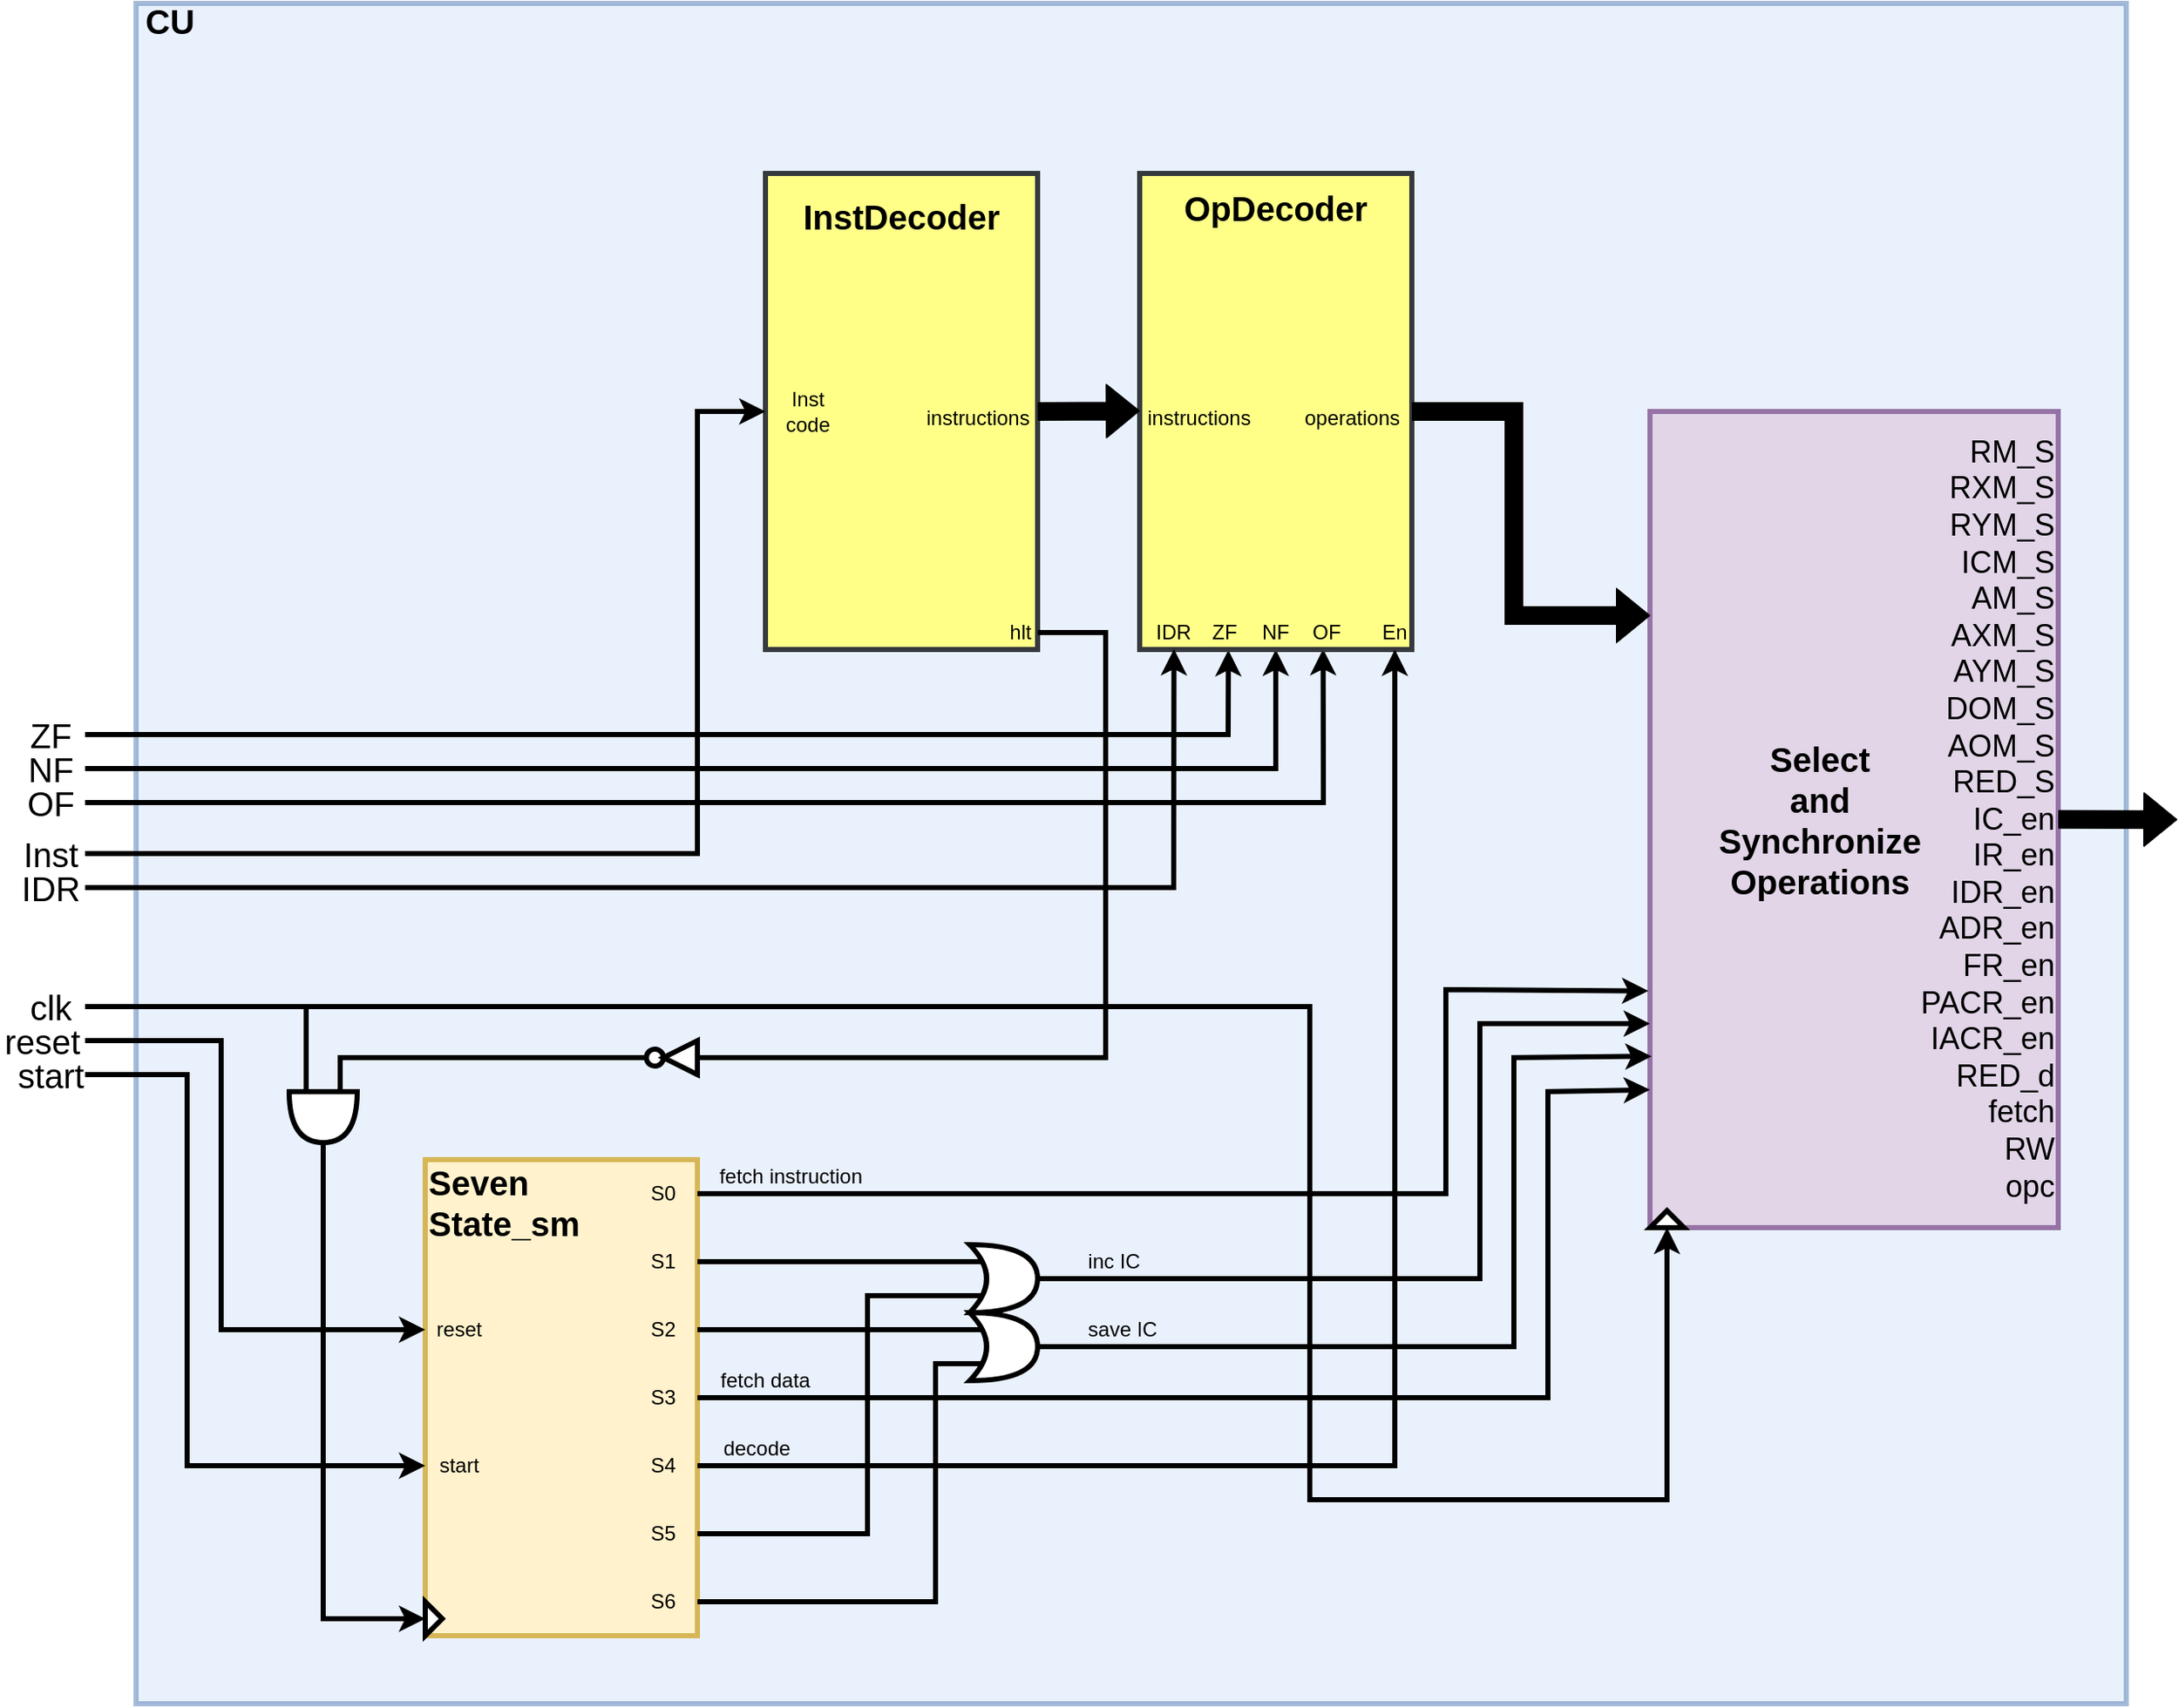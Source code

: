 <mxfile version="15.6.3" type="device"><diagram id="tiPYOLJ3HJPdIUF6NPs5" name="Page-1"><mxGraphModel dx="2844" dy="2484" grid="1" gridSize="10" guides="1" tooltips="1" connect="1" arrows="1" fold="1" page="1" pageScale="1" pageWidth="850" pageHeight="1100" math="0" shadow="0"><root><mxCell id="0"/><mxCell id="1" parent="0"/><mxCell id="ISi9uwdID4XbXrTI5opR-63" value="" style="rounded=0;whiteSpace=wrap;html=1;fillColor=#dae8fc;strokeColor=#6c8ebf;opacity=60;strokeWidth=3;" parent="1" vertex="1"><mxGeometry x="110" y="-280" width="1170" height="1000" as="geometry"/></mxCell><mxCell id="k2GPdov6y3V2ZTB3L7f--1" value="Inst" style="text;html=1;strokeColor=none;fillColor=none;align=center;verticalAlign=middle;whiteSpace=wrap;rounded=0;strokeWidth=3;fontSize=20;" parent="1" vertex="1"><mxGeometry x="40" y="210" width="40" height="20" as="geometry"/></mxCell><mxCell id="k2GPdov6y3V2ZTB3L7f--3" value="ZF" style="text;html=1;strokeColor=none;fillColor=none;align=center;verticalAlign=middle;whiteSpace=wrap;rounded=0;strokeWidth=3;fontSize=20;" parent="1" vertex="1"><mxGeometry x="40" y="140" width="40" height="20" as="geometry"/></mxCell><mxCell id="k2GPdov6y3V2ZTB3L7f--4" value="NF" style="text;html=1;strokeColor=none;fillColor=none;align=center;verticalAlign=middle;whiteSpace=wrap;rounded=0;strokeWidth=3;fontSize=20;" parent="1" vertex="1"><mxGeometry x="40" y="160" width="40" height="20" as="geometry"/></mxCell><mxCell id="k2GPdov6y3V2ZTB3L7f--5" value="OF" style="text;html=1;strokeColor=none;fillColor=none;align=center;verticalAlign=middle;whiteSpace=wrap;rounded=0;strokeWidth=3;fontSize=20;" parent="1" vertex="1"><mxGeometry x="40" y="180" width="40" height="20" as="geometry"/></mxCell><mxCell id="k2GPdov6y3V2ZTB3L7f--6" value="" style="rounded=0;whiteSpace=wrap;html=1;fillColor=#fff2cc;strokeColor=#d6b656;strokeWidth=3;" parent="1" vertex="1"><mxGeometry x="280" y="400" width="160" height="280" as="geometry"/></mxCell><mxCell id="k2GPdov6y3V2ZTB3L7f--7" value="clk" style="text;html=1;strokeColor=none;fillColor=none;align=center;verticalAlign=middle;whiteSpace=wrap;rounded=0;strokeWidth=3;fontSize=20;" parent="1" vertex="1"><mxGeometry x="40" y="300" width="40" height="20" as="geometry"/></mxCell><mxCell id="k2GPdov6y3V2ZTB3L7f--8" value="&lt;b&gt;&lt;font style=&quot;font-size: 20px&quot;&gt;Seven&lt;br&gt;State_sm&lt;/font&gt;&lt;/b&gt;" style="text;html=1;strokeColor=none;fillColor=none;align=left;verticalAlign=middle;whiteSpace=wrap;rounded=0;strokeWidth=3;" parent="1" vertex="1"><mxGeometry x="280" y="400" width="90" height="50" as="geometry"/></mxCell><mxCell id="k2GPdov6y3V2ZTB3L7f--10" value="" style="triangle;whiteSpace=wrap;html=1;strokeWidth=3;" parent="1" vertex="1"><mxGeometry x="280" y="660" width="10" height="20" as="geometry"/></mxCell><mxCell id="k2GPdov6y3V2ZTB3L7f--12" value="reset" style="text;html=1;strokeColor=none;fillColor=none;align=center;verticalAlign=middle;whiteSpace=wrap;rounded=0;strokeWidth=3;fontSize=20;" parent="1" vertex="1"><mxGeometry x="30" y="320" width="50" height="20" as="geometry"/></mxCell><mxCell id="k2GPdov6y3V2ZTB3L7f--13" value="start" style="text;html=1;strokeColor=none;fillColor=none;align=center;verticalAlign=middle;whiteSpace=wrap;rounded=0;strokeWidth=3;fontSize=20;" parent="1" vertex="1"><mxGeometry x="40" y="340" width="40" height="20" as="geometry"/></mxCell><mxCell id="k2GPdov6y3V2ZTB3L7f--17" value="reset" style="text;html=1;strokeColor=none;fillColor=none;align=center;verticalAlign=middle;whiteSpace=wrap;rounded=0;strokeWidth=3;" parent="1" vertex="1"><mxGeometry x="280" y="490" width="40" height="20" as="geometry"/></mxCell><mxCell id="k2GPdov6y3V2ZTB3L7f--18" value="start" style="text;html=1;strokeColor=none;fillColor=none;align=center;verticalAlign=middle;whiteSpace=wrap;rounded=0;strokeWidth=3;" parent="1" vertex="1"><mxGeometry x="280" y="570" width="40" height="20" as="geometry"/></mxCell><mxCell id="k2GPdov6y3V2ZTB3L7f--22" value="" style="rounded=0;whiteSpace=wrap;html=1;fillColor=#ffff88;strokeColor=#36393d;strokeWidth=3;" parent="1" vertex="1"><mxGeometry x="480" y="-180" width="160" height="280" as="geometry"/></mxCell><mxCell id="k2GPdov6y3V2ZTB3L7f--23" value="&lt;div align=&quot;center&quot;&gt;&lt;b style=&quot;font-size: 20px&quot;&gt;InstDecoder&lt;/b&gt;&lt;/div&gt;" style="text;html=1;strokeColor=none;fillColor=none;align=center;verticalAlign=middle;whiteSpace=wrap;rounded=0;strokeWidth=3;fontSize=20;" parent="1" vertex="1"><mxGeometry x="480" y="-180" width="160" height="50" as="geometry"/></mxCell><mxCell id="k2GPdov6y3V2ZTB3L7f--24" value="&lt;div&gt;Inst&lt;/div&gt;&lt;div&gt;code&lt;/div&gt;" style="text;html=1;strokeColor=none;fillColor=none;align=center;verticalAlign=middle;whiteSpace=wrap;rounded=0;strokeWidth=3;" parent="1" vertex="1"><mxGeometry x="480" y="-65" width="50" height="50" as="geometry"/></mxCell><mxCell id="k2GPdov6y3V2ZTB3L7f--28" value="" style="endArrow=classic;html=1;exitX=1;exitY=0.5;exitDx=0;exitDy=0;rounded=0;strokeWidth=3;entryX=0;entryY=0.5;entryDx=0;entryDy=0;" parent="1" source="k2GPdov6y3V2ZTB3L7f--1" target="k2GPdov6y3V2ZTB3L7f--24" edge="1"><mxGeometry width="50" height="50" relative="1" as="geometry"><mxPoint x="400" y="110" as="sourcePoint"/><mxPoint x="480" y="-5" as="targetPoint"/><Array as="points"><mxPoint x="440" y="220"/><mxPoint x="440" y="-40"/></Array></mxGeometry></mxCell><mxCell id="k2GPdov6y3V2ZTB3L7f--32" value="" style="endArrow=classic;html=1;exitX=1;exitY=0.5;exitDx=0;exitDy=0;entryX=0.326;entryY=1.001;entryDx=0;entryDy=0;entryPerimeter=0;rounded=0;strokeWidth=3;" parent="1" source="k2GPdov6y3V2ZTB3L7f--3" target="k2GPdov6y3V2ZTB3L7f--35" edge="1"><mxGeometry width="50" height="50" relative="1" as="geometry"><mxPoint x="560" y="210" as="sourcePoint"/><mxPoint x="852" y="83" as="targetPoint"/><Array as="points"><mxPoint x="752" y="150"/></Array></mxGeometry></mxCell><mxCell id="k2GPdov6y3V2ZTB3L7f--33" value="" style="endArrow=classic;html=1;exitX=1;exitY=0.5;exitDx=0;exitDy=0;entryX=0.5;entryY=1;entryDx=0;entryDy=0;rounded=0;strokeWidth=3;" parent="1" source="k2GPdov6y3V2ZTB3L7f--4" target="k2GPdov6y3V2ZTB3L7f--35" edge="1"><mxGeometry width="50" height="50" relative="1" as="geometry"><mxPoint x="560" y="210" as="sourcePoint"/><mxPoint x="720" y="170" as="targetPoint"/><Array as="points"><mxPoint x="780" y="170"/></Array></mxGeometry></mxCell><mxCell id="k2GPdov6y3V2ZTB3L7f--34" value="" style="endArrow=classic;html=1;exitX=1;exitY=0.5;exitDx=0;exitDy=0;entryX=0.674;entryY=0.999;entryDx=0;entryDy=0;entryPerimeter=0;rounded=0;strokeWidth=3;" parent="1" source="k2GPdov6y3V2ZTB3L7f--5" target="k2GPdov6y3V2ZTB3L7f--35" edge="1"><mxGeometry width="50" height="50" relative="1" as="geometry"><mxPoint x="560" y="210" as="sourcePoint"/><mxPoint x="900" y="90" as="targetPoint"/><Array as="points"><mxPoint x="808" y="190"/></Array></mxGeometry></mxCell><mxCell id="k2GPdov6y3V2ZTB3L7f--35" value="" style="rounded=0;whiteSpace=wrap;html=1;fillColor=#ffff88;strokeColor=#36393d;strokeWidth=3;" parent="1" vertex="1"><mxGeometry x="700" y="-180" width="160" height="280" as="geometry"/></mxCell><mxCell id="k2GPdov6y3V2ZTB3L7f--36" value="&lt;div align=&quot;center&quot;&gt;&lt;b&gt;&lt;font style=&quot;font-size: 20px&quot;&gt;Op&lt;/font&gt;&lt;/b&gt;&lt;b&gt;&lt;font style=&quot;font-size: 20px&quot;&gt;Decoder&lt;/font&gt;&lt;/b&gt;&lt;/div&gt;" style="text;html=1;strokeColor=none;fillColor=none;align=center;verticalAlign=middle;whiteSpace=wrap;rounded=0;strokeWidth=3;" parent="1" vertex="1"><mxGeometry x="700" y="-180" width="160" height="40" as="geometry"/></mxCell><mxCell id="YuBn0hEZIcJ6pD9dxtTT-74" value="En" style="text;html=1;strokeColor=none;fillColor=none;align=center;verticalAlign=middle;whiteSpace=wrap;rounded=0;strokeWidth=3;" parent="1" vertex="1"><mxGeometry x="830" y="80" width="40" height="20" as="geometry"/></mxCell><mxCell id="YuBn0hEZIcJ6pD9dxtTT-75" value="ZF" style="text;html=1;strokeColor=none;fillColor=none;align=center;verticalAlign=middle;whiteSpace=wrap;rounded=0;strokeWidth=3;" parent="1" vertex="1"><mxGeometry x="730" y="80" width="40" height="20" as="geometry"/></mxCell><mxCell id="YuBn0hEZIcJ6pD9dxtTT-76" value="NF" style="text;html=1;strokeColor=none;fillColor=none;align=center;verticalAlign=middle;whiteSpace=wrap;rounded=0;strokeWidth=3;" parent="1" vertex="1"><mxGeometry x="760" y="80" width="40" height="20" as="geometry"/></mxCell><mxCell id="YuBn0hEZIcJ6pD9dxtTT-77" value="OF" style="text;html=1;strokeColor=none;fillColor=none;align=center;verticalAlign=middle;whiteSpace=wrap;rounded=0;strokeWidth=3;" parent="1" vertex="1"><mxGeometry x="790" y="80" width="40" height="20" as="geometry"/></mxCell><mxCell id="YuBn0hEZIcJ6pD9dxtTT-214" value="" style="endArrow=classic;html=1;exitX=1;exitY=0.5;exitDx=0;exitDy=0;entryX=0;entryY=0.5;entryDx=0;entryDy=0;rounded=0;exitPerimeter=0;strokeWidth=3;" parent="1" source="93-RMLOBw5WxTBxvl-_E-5" target="k2GPdov6y3V2ZTB3L7f--10" edge="1"><mxGeometry width="50" height="50" relative="1" as="geometry"><mxPoint x="620" y="590" as="sourcePoint"/><mxPoint x="670" y="540" as="targetPoint"/><Array as="points"><mxPoint x="220" y="440"/><mxPoint x="220" y="670"/></Array></mxGeometry></mxCell><mxCell id="YuBn0hEZIcJ6pD9dxtTT-217" value="S0" style="text;html=1;strokeColor=none;fillColor=none;align=center;verticalAlign=middle;whiteSpace=wrap;rounded=0;strokeWidth=3;" parent="1" vertex="1"><mxGeometry x="400" y="410" width="40" height="20" as="geometry"/></mxCell><mxCell id="YuBn0hEZIcJ6pD9dxtTT-218" value="S1" style="text;html=1;strokeColor=none;fillColor=none;align=center;verticalAlign=middle;whiteSpace=wrap;rounded=0;strokeWidth=3;" parent="1" vertex="1"><mxGeometry x="400" y="450" width="40" height="20" as="geometry"/></mxCell><mxCell id="YuBn0hEZIcJ6pD9dxtTT-219" value="S2" style="text;html=1;strokeColor=none;fillColor=none;align=center;verticalAlign=middle;whiteSpace=wrap;rounded=0;strokeWidth=3;" parent="1" vertex="1"><mxGeometry x="400" y="490" width="40" height="20" as="geometry"/></mxCell><mxCell id="YuBn0hEZIcJ6pD9dxtTT-220" value="S3" style="text;html=1;strokeColor=none;fillColor=none;align=center;verticalAlign=middle;whiteSpace=wrap;rounded=0;strokeWidth=3;" parent="1" vertex="1"><mxGeometry x="400" y="530" width="40" height="20" as="geometry"/></mxCell><mxCell id="YuBn0hEZIcJ6pD9dxtTT-221" value="S4" style="text;html=1;strokeColor=none;fillColor=none;align=center;verticalAlign=middle;whiteSpace=wrap;rounded=0;strokeWidth=3;" parent="1" vertex="1"><mxGeometry x="400" y="570" width="40" height="20" as="geometry"/></mxCell><mxCell id="YuBn0hEZIcJ6pD9dxtTT-223" value="S5" style="text;html=1;strokeColor=none;fillColor=none;align=center;verticalAlign=middle;whiteSpace=wrap;rounded=0;strokeWidth=3;" parent="1" vertex="1"><mxGeometry x="400" y="610" width="40" height="20" as="geometry"/></mxCell><mxCell id="YuBn0hEZIcJ6pD9dxtTT-224" value="S6" style="text;html=1;strokeColor=none;fillColor=none;align=center;verticalAlign=middle;whiteSpace=wrap;rounded=0;strokeWidth=3;" parent="1" vertex="1"><mxGeometry x="400" y="650" width="40" height="20" as="geometry"/></mxCell><mxCell id="YuBn0hEZIcJ6pD9dxtTT-226" value="fetch instruction" style="text;html=1;strokeColor=none;fillColor=none;align=center;verticalAlign=middle;whiteSpace=wrap;rounded=0;strokeWidth=3;" parent="1" vertex="1"><mxGeometry x="440" y="400" width="110" height="20" as="geometry"/></mxCell><mxCell id="YuBn0hEZIcJ6pD9dxtTT-228" value="" style="endArrow=classic;html=1;exitX=1;exitY=0.5;exitDx=0;exitDy=0;rounded=0;strokeWidth=3;" parent="1" source="YuBn0hEZIcJ6pD9dxtTT-221" edge="1"><mxGeometry width="50" height="50" relative="1" as="geometry"><mxPoint x="620" y="540" as="sourcePoint"/><mxPoint x="850" y="100" as="targetPoint"/><Array as="points"><mxPoint x="850" y="580"/></Array></mxGeometry></mxCell><mxCell id="YuBn0hEZIcJ6pD9dxtTT-229" value="decode" style="text;html=1;strokeColor=none;fillColor=none;align=center;verticalAlign=middle;whiteSpace=wrap;rounded=0;strokeWidth=3;" parent="1" vertex="1"><mxGeometry x="450" y="560" width="50" height="20" as="geometry"/></mxCell><mxCell id="ISi9uwdID4XbXrTI5opR-1" value="" style="shape=xor;whiteSpace=wrap;html=1;strokeWidth=3;" parent="1" vertex="1"><mxGeometry x="600" y="450" width="40" height="40" as="geometry"/></mxCell><mxCell id="ISi9uwdID4XbXrTI5opR-2" value="" style="shape=xor;whiteSpace=wrap;html=1;strokeWidth=3;" parent="1" vertex="1"><mxGeometry x="600" y="490" width="40" height="40" as="geometry"/></mxCell><mxCell id="ISi9uwdID4XbXrTI5opR-3" value="" style="endArrow=none;html=1;exitX=1;exitY=0.5;exitDx=0;exitDy=0;entryX=0.175;entryY=0.25;entryDx=0;entryDy=0;entryPerimeter=0;strokeWidth=3;" parent="1" source="YuBn0hEZIcJ6pD9dxtTT-218" target="ISi9uwdID4XbXrTI5opR-1" edge="1"><mxGeometry width="50" height="50" relative="1" as="geometry"><mxPoint x="700" y="480" as="sourcePoint"/><mxPoint x="750" y="430" as="targetPoint"/></mxGeometry></mxCell><mxCell id="ISi9uwdID4XbXrTI5opR-4" value="" style="endArrow=none;html=1;exitX=1;exitY=0.5;exitDx=0;exitDy=0;entryX=0.175;entryY=0.25;entryDx=0;entryDy=0;entryPerimeter=0;strokeWidth=3;" parent="1" source="YuBn0hEZIcJ6pD9dxtTT-219" target="ISi9uwdID4XbXrTI5opR-2" edge="1"><mxGeometry width="50" height="50" relative="1" as="geometry"><mxPoint x="700" y="480" as="sourcePoint"/><mxPoint x="750" y="430" as="targetPoint"/></mxGeometry></mxCell><mxCell id="ISi9uwdID4XbXrTI5opR-5" value="" style="endArrow=none;html=1;exitX=1;exitY=0.5;exitDx=0;exitDy=0;entryX=0.175;entryY=0.75;entryDx=0;entryDy=0;entryPerimeter=0;rounded=0;strokeWidth=3;" parent="1" source="YuBn0hEZIcJ6pD9dxtTT-223" target="ISi9uwdID4XbXrTI5opR-1" edge="1"><mxGeometry width="50" height="50" relative="1" as="geometry"><mxPoint x="700" y="480" as="sourcePoint"/><mxPoint x="750" y="430" as="targetPoint"/><Array as="points"><mxPoint x="540" y="620"/><mxPoint x="540" y="480"/></Array></mxGeometry></mxCell><mxCell id="ISi9uwdID4XbXrTI5opR-6" value="" style="endArrow=none;html=1;exitX=1;exitY=0.5;exitDx=0;exitDy=0;entryX=0.175;entryY=0.75;entryDx=0;entryDy=0;entryPerimeter=0;rounded=0;strokeWidth=3;" parent="1" source="YuBn0hEZIcJ6pD9dxtTT-224" target="ISi9uwdID4XbXrTI5opR-2" edge="1"><mxGeometry width="50" height="50" relative="1" as="geometry"><mxPoint x="700" y="480" as="sourcePoint"/><mxPoint x="750" y="430" as="targetPoint"/><Array as="points"><mxPoint x="580" y="660"/><mxPoint x="580" y="520"/></Array></mxGeometry></mxCell><mxCell id="ISi9uwdID4XbXrTI5opR-9" value="inc IC" style="text;html=1;strokeColor=none;fillColor=none;align=center;verticalAlign=middle;whiteSpace=wrap;rounded=0;strokeWidth=3;" parent="1" vertex="1"><mxGeometry x="665" y="450" width="40" height="20" as="geometry"/></mxCell><mxCell id="ISi9uwdID4XbXrTI5opR-10" value="save IC" style="text;html=1;strokeColor=none;fillColor=none;align=center;verticalAlign=middle;whiteSpace=wrap;rounded=0;strokeWidth=3;" parent="1" vertex="1"><mxGeometry x="665" y="490" width="50" height="20" as="geometry"/></mxCell><mxCell id="ISi9uwdID4XbXrTI5opR-12" value="fetch data" style="text;html=1;strokeColor=none;fillColor=none;align=center;verticalAlign=middle;whiteSpace=wrap;rounded=0;strokeWidth=3;" parent="1" vertex="1"><mxGeometry x="450" y="520" width="60" height="20" as="geometry"/></mxCell><mxCell id="ISi9uwdID4XbXrTI5opR-57" value="" style="endArrow=classic;html=1;exitX=1;exitY=0.5;exitDx=0;exitDy=0;entryX=0;entryY=0.5;entryDx=0;entryDy=0;rounded=0;strokeWidth=3;" parent="1" source="k2GPdov6y3V2ZTB3L7f--12" target="k2GPdov6y3V2ZTB3L7f--17" edge="1"><mxGeometry width="50" height="50" relative="1" as="geometry"><mxPoint x="880" y="150" as="sourcePoint"/><mxPoint x="250" y="500" as="targetPoint"/><Array as="points"><mxPoint x="160" y="330"/><mxPoint x="160" y="500"/></Array></mxGeometry></mxCell><mxCell id="ISi9uwdID4XbXrTI5opR-60" value="" style="endArrow=classic;html=1;exitX=1;exitY=0.5;exitDx=0;exitDy=0;entryX=0;entryY=0.5;entryDx=0;entryDy=0;rounded=0;strokeWidth=3;" parent="1" source="k2GPdov6y3V2ZTB3L7f--13" target="k2GPdov6y3V2ZTB3L7f--18" edge="1"><mxGeometry width="50" height="50" relative="1" as="geometry"><mxPoint x="130" y="450" as="sourcePoint"/><mxPoint x="180" y="400" as="targetPoint"/><Array as="points"><mxPoint x="140" y="350"/><mxPoint x="140" y="580"/></Array></mxGeometry></mxCell><mxCell id="ISi9uwdID4XbXrTI5opR-64" value="&lt;b style=&quot;font-size: 20px;&quot;&gt;CU&lt;/b&gt;" style="text;html=1;strokeColor=none;fillColor=none;align=center;verticalAlign=middle;whiteSpace=wrap;rounded=0;opacity=60;strokeWidth=3;fontSize=20;" parent="1" vertex="1"><mxGeometry x="110" y="-280" width="40" height="20" as="geometry"/></mxCell><mxCell id="93-RMLOBw5WxTBxvl-_E-4" value="hlt" style="text;html=1;strokeColor=none;fillColor=none;align=center;verticalAlign=middle;whiteSpace=wrap;rounded=0;strokeWidth=3;" parent="1" vertex="1"><mxGeometry x="620" y="80" width="20" height="20" as="geometry"/></mxCell><mxCell id="93-RMLOBw5WxTBxvl-_E-5" value="" style="shape=or;whiteSpace=wrap;html=1;direction=south;strokeWidth=3;" parent="1" vertex="1"><mxGeometry x="200" y="360" width="40" height="30" as="geometry"/></mxCell><mxCell id="93-RMLOBw5WxTBxvl-_E-6" value="" style="endArrow=none;html=1;exitX=1;exitY=0.5;exitDx=0;exitDy=0;entryX=0;entryY=0.75;entryDx=0;entryDy=0;entryPerimeter=0;rounded=0;strokeWidth=3;" parent="1" source="k2GPdov6y3V2ZTB3L7f--7" target="93-RMLOBw5WxTBxvl-_E-5" edge="1"><mxGeometry width="50" height="50" relative="1" as="geometry"><mxPoint x="400" y="520" as="sourcePoint"/><mxPoint x="180" y="310" as="targetPoint"/><Array as="points"><mxPoint x="210" y="310"/></Array></mxGeometry></mxCell><mxCell id="93-RMLOBw5WxTBxvl-_E-8" value="" style="endArrow=none;html=1;entryX=1;entryY=0.5;entryDx=0;entryDy=0;rounded=0;strokeWidth=3;exitX=0;exitY=0.5;exitDx=0;exitDy=0;" parent="1" target="93-RMLOBw5WxTBxvl-_E-4" edge="1" source="93-RMLOBw5WxTBxvl-_E-10"><mxGeometry width="50" height="50" relative="1" as="geometry"><mxPoint x="440" y="240" as="sourcePoint"/><mxPoint x="280" y="300" as="targetPoint"/><Array as="points"><mxPoint x="490" y="340"/><mxPoint x="560" y="340"/><mxPoint x="680" y="340"/><mxPoint x="680" y="90"/></Array></mxGeometry></mxCell><mxCell id="93-RMLOBw5WxTBxvl-_E-9" value="" style="ellipse;whiteSpace=wrap;html=1;aspect=fixed;strokeWidth=3;" parent="1" vertex="1"><mxGeometry x="410" y="335" width="10" height="10" as="geometry"/></mxCell><mxCell id="93-RMLOBw5WxTBxvl-_E-10" value="" style="triangle;whiteSpace=wrap;html=1;direction=west;strokeWidth=3;" parent="1" vertex="1"><mxGeometry x="420" y="330" width="20" height="20" as="geometry"/></mxCell><mxCell id="93-RMLOBw5WxTBxvl-_E-11" value="" style="endArrow=none;html=1;exitX=0;exitY=0.25;exitDx=0;exitDy=0;exitPerimeter=0;entryX=0;entryY=0.5;entryDx=0;entryDy=0;rounded=0;strokeWidth=3;" parent="1" source="93-RMLOBw5WxTBxvl-_E-5" target="93-RMLOBw5WxTBxvl-_E-9" edge="1"><mxGeometry width="50" height="50" relative="1" as="geometry"><mxPoint x="360" y="300" as="sourcePoint"/><mxPoint x="410" y="250" as="targetPoint"/><Array as="points"><mxPoint x="230" y="340"/></Array></mxGeometry></mxCell><mxCell id="HN-Mvn-_oeYWoBUBNSqw-3" value="" style="shape=flexArrow;endArrow=classic;html=1;fontSize=20;fillColor=#000000;exitX=1;exitY=0.5;exitDx=0;exitDy=0;" parent="1" edge="1" source="k2GPdov6y3V2ZTB3L7f--22"><mxGeometry width="50" height="50" relative="1" as="geometry"><mxPoint x="650" y="-40.34" as="sourcePoint"/><mxPoint x="700" y="-40.34" as="targetPoint"/></mxGeometry></mxCell><mxCell id="bxyFfI0zCCkhzJC2w1OI-1" value="IDR" style="text;html=1;strokeColor=none;fillColor=none;align=center;verticalAlign=middle;whiteSpace=wrap;rounded=0;strokeWidth=3;fontSize=20;" vertex="1" parent="1"><mxGeometry x="40" y="230" width="40" height="20" as="geometry"/></mxCell><mxCell id="bxyFfI0zCCkhzJC2w1OI-3" value="" style="endArrow=classic;html=1;rounded=0;fontSize=20;strokeWidth=3;exitX=1;exitY=0.5;exitDx=0;exitDy=0;entryX=0.126;entryY=0.999;entryDx=0;entryDy=0;entryPerimeter=0;" edge="1" parent="1" source="bxyFfI0zCCkhzJC2w1OI-1" target="k2GPdov6y3V2ZTB3L7f--35"><mxGeometry width="50" height="50" relative="1" as="geometry"><mxPoint x="600" y="150" as="sourcePoint"/><mxPoint x="720" y="110" as="targetPoint"/><Array as="points"><mxPoint x="720" y="240"/></Array></mxGeometry></mxCell><mxCell id="bxyFfI0zCCkhzJC2w1OI-4" value="IDR" style="text;html=1;strokeColor=none;fillColor=none;align=center;verticalAlign=middle;whiteSpace=wrap;rounded=0;strokeWidth=3;" vertex="1" parent="1"><mxGeometry x="700" y="80" width="40" height="20" as="geometry"/></mxCell><mxCell id="bxyFfI0zCCkhzJC2w1OI-8" value="" style="rounded=0;whiteSpace=wrap;html=1;fontSize=20;strokeWidth=3;align=right;fillColor=#e1d5e7;strokeColor=#9673a6;" vertex="1" parent="1"><mxGeometry x="1000" y="-40" width="240" height="480" as="geometry"/></mxCell><mxCell id="bxyFfI0zCCkhzJC2w1OI-5" value="&lt;div style=&quot;font-size: 18px&quot; align=&quot;right&quot;&gt;&lt;font style=&quot;font-size: 18px&quot;&gt;RM_S&lt;br&gt;RXM_S&lt;br&gt;RYM_S&lt;br&gt;ICM_S&lt;br&gt;AM_S&lt;br&gt;AXM_S&lt;br&gt;AYM_S&lt;br&gt;DOM_S&lt;br&gt;AOM_S&lt;br&gt;RED_S&lt;br&gt;IC_en&lt;br&gt;IR_en&lt;br&gt;IDR_en&lt;br&gt;ADR_en&lt;br&gt;FR_en&lt;br&gt;PACR_en&lt;br&gt;IACR_en&lt;br&gt;RED_d&lt;/font&gt;&lt;/div&gt;&lt;div style=&quot;font-size: 18px&quot; align=&quot;right&quot;&gt;&lt;font style=&quot;font-size: 18px&quot;&gt;fetch&lt;/font&gt;&lt;/div&gt;&lt;div style=&quot;font-size: 18px&quot; align=&quot;right&quot;&gt;&lt;font style=&quot;font-size: 18px&quot;&gt;RW&lt;/font&gt;&lt;/div&gt;&lt;div style=&quot;font-size: 18px&quot; align=&quot;right&quot;&gt;&lt;font style=&quot;font-size: 18px&quot;&gt;opc&lt;br&gt;&lt;/font&gt;&lt;/div&gt;" style="text;html=1;strokeColor=none;fillColor=none;align=right;verticalAlign=middle;whiteSpace=wrap;rounded=0;fontSize=20;" vertex="1" parent="1"><mxGeometry x="1120" y="-40" width="120" height="480" as="geometry"/></mxCell><mxCell id="bxyFfI0zCCkhzJC2w1OI-11" value="" style="triangle;whiteSpace=wrap;html=1;strokeWidth=3;direction=north;" vertex="1" parent="1"><mxGeometry x="1000" y="430" width="20" height="10" as="geometry"/></mxCell><mxCell id="bxyFfI0zCCkhzJC2w1OI-12" value="" style="shape=flexArrow;endArrow=classic;html=1;fontSize=20;fillColor=#000000;exitX=1;exitY=0.5;exitDx=0;exitDy=0;entryX=0;entryY=0.25;entryDx=0;entryDy=0;rounded=0;" edge="1" parent="1" source="k2GPdov6y3V2ZTB3L7f--35" target="bxyFfI0zCCkhzJC2w1OI-8"><mxGeometry width="50" height="50" relative="1" as="geometry"><mxPoint x="890" y="0.34" as="sourcePoint"/><mxPoint x="950" y="-1.457e-13" as="targetPoint"/><Array as="points"><mxPoint x="920" y="-40"/><mxPoint x="920" y="80"/></Array></mxGeometry></mxCell><mxCell id="bxyFfI0zCCkhzJC2w1OI-13" value="&lt;font style=&quot;font-size: 12px&quot;&gt;instructions&lt;/font&gt;" style="text;html=1;strokeColor=none;fillColor=none;align=center;verticalAlign=middle;whiteSpace=wrap;rounded=0;fontSize=20;" vertex="1" parent="1"><mxGeometry x="570" y="-55" width="70" height="30" as="geometry"/></mxCell><mxCell id="bxyFfI0zCCkhzJC2w1OI-14" value="&lt;font style=&quot;font-size: 12px&quot;&gt;instructions&lt;/font&gt;" style="text;html=1;strokeColor=none;fillColor=none;align=center;verticalAlign=middle;whiteSpace=wrap;rounded=0;fontSize=20;" vertex="1" parent="1"><mxGeometry x="700" y="-55" width="70" height="30" as="geometry"/></mxCell><mxCell id="bxyFfI0zCCkhzJC2w1OI-15" value="&lt;font style=&quot;font-size: 12px&quot;&gt;operations&lt;/font&gt;" style="text;html=1;strokeColor=none;fillColor=none;align=center;verticalAlign=middle;whiteSpace=wrap;rounded=0;fontSize=20;" vertex="1" parent="1"><mxGeometry x="790" y="-55" width="70" height="30" as="geometry"/></mxCell><mxCell id="bxyFfI0zCCkhzJC2w1OI-16" value="" style="endArrow=classic;html=1;rounded=0;fontSize=12;strokeWidth=3;exitX=0;exitY=1;exitDx=0;exitDy=0;entryX=-0.004;entryY=0.71;entryDx=0;entryDy=0;entryPerimeter=0;" edge="1" parent="1" source="YuBn0hEZIcJ6pD9dxtTT-226" target="bxyFfI0zCCkhzJC2w1OI-8"><mxGeometry width="50" height="50" relative="1" as="geometry"><mxPoint x="700" y="370" as="sourcePoint"/><mxPoint x="980" y="300" as="targetPoint"/><Array as="points"><mxPoint x="880" y="420"/><mxPoint x="880" y="300"/></Array></mxGeometry></mxCell><mxCell id="bxyFfI0zCCkhzJC2w1OI-17" value="" style="endArrow=classic;html=1;rounded=0;fontSize=12;strokeWidth=3;exitX=1;exitY=0.5;exitDx=0;exitDy=0;entryX=0;entryY=0.831;entryDx=0;entryDy=0;entryPerimeter=0;" edge="1" parent="1" source="YuBn0hEZIcJ6pD9dxtTT-220" target="bxyFfI0zCCkhzJC2w1OI-8"><mxGeometry width="50" height="50" relative="1" as="geometry"><mxPoint x="700" y="370" as="sourcePoint"/><mxPoint x="980" y="360" as="targetPoint"/><Array as="points"><mxPoint x="940" y="540"/><mxPoint x="940" y="360"/></Array></mxGeometry></mxCell><mxCell id="bxyFfI0zCCkhzJC2w1OI-18" value="" style="endArrow=classic;html=1;rounded=0;fontSize=12;strokeWidth=3;exitX=1;exitY=0.5;exitDx=0;exitDy=0;exitPerimeter=0;entryX=0;entryY=0.75;entryDx=0;entryDy=0;" edge="1" parent="1" source="ISi9uwdID4XbXrTI5opR-1" target="bxyFfI0zCCkhzJC2w1OI-8"><mxGeometry width="50" height="50" relative="1" as="geometry"><mxPoint x="700" y="370" as="sourcePoint"/><mxPoint x="980" y="320" as="targetPoint"/><Array as="points"><mxPoint x="900" y="470"/><mxPoint x="900" y="320"/></Array></mxGeometry></mxCell><mxCell id="bxyFfI0zCCkhzJC2w1OI-19" value="" style="endArrow=classic;html=1;rounded=0;fontSize=12;strokeWidth=3;exitX=1;exitY=0.5;exitDx=0;exitDy=0;exitPerimeter=0;entryX=0.004;entryY=0.79;entryDx=0;entryDy=0;entryPerimeter=0;" edge="1" parent="1" source="ISi9uwdID4XbXrTI5opR-2" target="bxyFfI0zCCkhzJC2w1OI-8"><mxGeometry width="50" height="50" relative="1" as="geometry"><mxPoint x="700" y="370" as="sourcePoint"/><mxPoint x="980" y="340" as="targetPoint"/><Array as="points"><mxPoint x="920" y="510"/><mxPoint x="920" y="340"/></Array></mxGeometry></mxCell><mxCell id="bxyFfI0zCCkhzJC2w1OI-20" value="&lt;div style=&quot;font-size: 20px&quot;&gt;&lt;b&gt;&lt;font style=&quot;font-size: 20px&quot;&gt;Select&lt;/font&gt;&lt;/b&gt;&lt;/div&gt;&lt;div style=&quot;font-size: 20px&quot;&gt;&lt;b&gt;&lt;font style=&quot;font-size: 20px&quot;&gt;and&lt;/font&gt;&lt;/b&gt;&lt;/div&gt;&lt;div style=&quot;font-size: 20px&quot;&gt;&lt;b&gt;&lt;font style=&quot;font-size: 20px&quot;&gt;Synchronize&lt;/font&gt;&lt;/b&gt;&lt;/div&gt;&lt;div style=&quot;font-size: 20px&quot;&gt;&lt;b&gt;&lt;font style=&quot;font-size: 20px&quot;&gt;Operations&lt;br&gt;&lt;/font&gt;&lt;/b&gt;&lt;/div&gt;" style="text;html=1;strokeColor=none;fillColor=none;align=center;verticalAlign=middle;whiteSpace=wrap;rounded=0;fontSize=12;" vertex="1" parent="1"><mxGeometry x="1040" y="145" width="120" height="110" as="geometry"/></mxCell><mxCell id="bxyFfI0zCCkhzJC2w1OI-21" value="" style="endArrow=classic;html=1;rounded=0;fontSize=20;strokeWidth=3;entryX=0;entryY=0.5;entryDx=0;entryDy=0;" edge="1" parent="1" target="bxyFfI0zCCkhzJC2w1OI-11"><mxGeometry width="50" height="50" relative="1" as="geometry"><mxPoint x="210" y="310" as="sourcePoint"/><mxPoint x="720" y="290" as="targetPoint"/><Array as="points"><mxPoint x="800" y="310"/><mxPoint x="800" y="600"/><mxPoint x="1010" y="600"/></Array></mxGeometry></mxCell><mxCell id="bxyFfI0zCCkhzJC2w1OI-22" value="" style="shape=flexArrow;endArrow=classic;html=1;fontSize=20;fillColor=#000000;exitX=1;exitY=0.5;exitDx=0;exitDy=0;" edge="1" parent="1"><mxGeometry width="50" height="50" relative="1" as="geometry"><mxPoint x="1240" y="199.84" as="sourcePoint"/><mxPoint x="1310" y="200" as="targetPoint"/></mxGeometry></mxCell></root></mxGraphModel></diagram></mxfile>